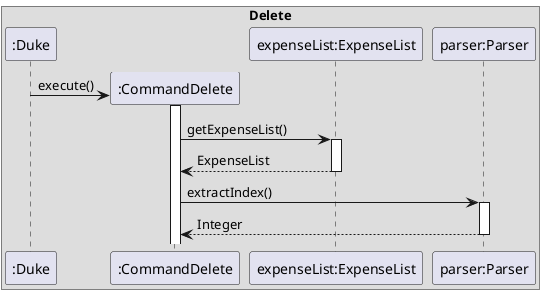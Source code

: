 @startuml
'https://plantuml.com/sequence-diagram

box Delete

participant ":Duke" as Duke
participant ":CommandDelete" as CommandDelete
participant "expenseList:ExpenseList" as ExpenseList
participant "parser:Parser" as Parser


create CommandDelete
Duke -> CommandDelete : execute()
activate CommandDelete

CommandDelete -> ExpenseList: getExpenseList()
activate ExpenseList
ExpenseList --> CommandDelete : ExpenseList
deactivate ExpenseList

CommandDelete -> Parser : extractIndex()
activate Parser
Parser --> CommandDelete : Integer
deactivate Parser



@enduml